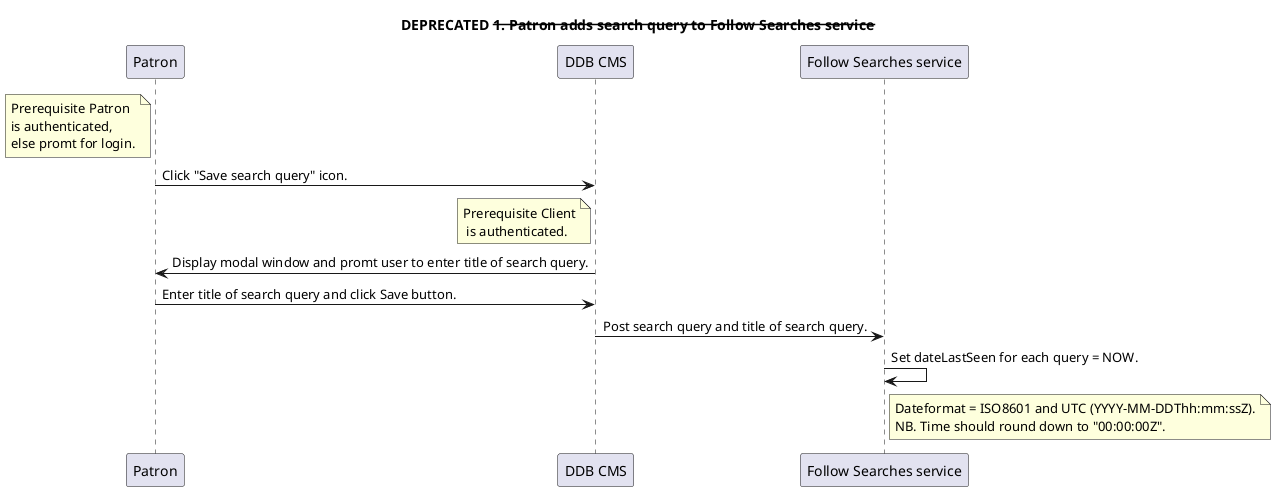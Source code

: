 @startuml
 
    Title DEPRECATED --1. Patron adds search query to Follow Searches service--

            Note left of Patron
            Prerequisite Patron
            is authenticated,
            else promt for login.
            end note

            "Patron"->"DDB CMS": Click "Save search query" icon.

            Note left of "DDB CMS"
                Prerequisite Client
                 is authenticated.
            end note
            
            "DDB CMS"->"Patron": Display modal window and promt user to enter title of search query.

            "Patron"->"DDB CMS": Enter title of search query and click Save button.
            "DDB CMS"->"Follow Searches service": Post search query and title of search query.
            "Follow Searches service"->"Follow Searches service": Set dateLastSeen for each query = NOW.
            
            Note right of "Follow Searches service"
            Dateformat = ISO8601 and UTC (YYYY-MM-DDThh:mm:ssZ).
            NB. Time should round down to "00:00:00Z".
            end note
            
@enduml


@startuml
    Title DEPRECATED --2. Client requests queryList on behalf of patron--

    "DDB CMS"->"Follow Searches service": Request query list.
    loop FOREACH query in list
        "Follow Searches service"->"Open Platform /seach": Request hitCount of search query.
        "Open Platform /seach"-->"Follow Searches service": Return hitCount.
    end
    "Follow Searches service"-->"DDB CMS": Return queryList + hitCounts.
@enduml

@startuml
    Title DEPRECATED --3. Client requests result per query on behalf of patron--

    "DDB CMS"->"Follow Searches service": Request result for query.
    "Follow Searches service"->"Open Platform /search": Request query result as PID's.
    
    Note right of "Open Platform /search"
            Query and "facet.acsource=bibliotekskatalog and" + "holdingsitem.accessiondate>{lastDateSeen}.
            lastDateSeen in format "YYYY-MM-DDT00:00:00Z".
            end note
    "Open Platform /search"-->"Follow Searches service": Return query result.
    "Follow Searches service"-->"DDB CMS": Return list of PID's.
@enduml

